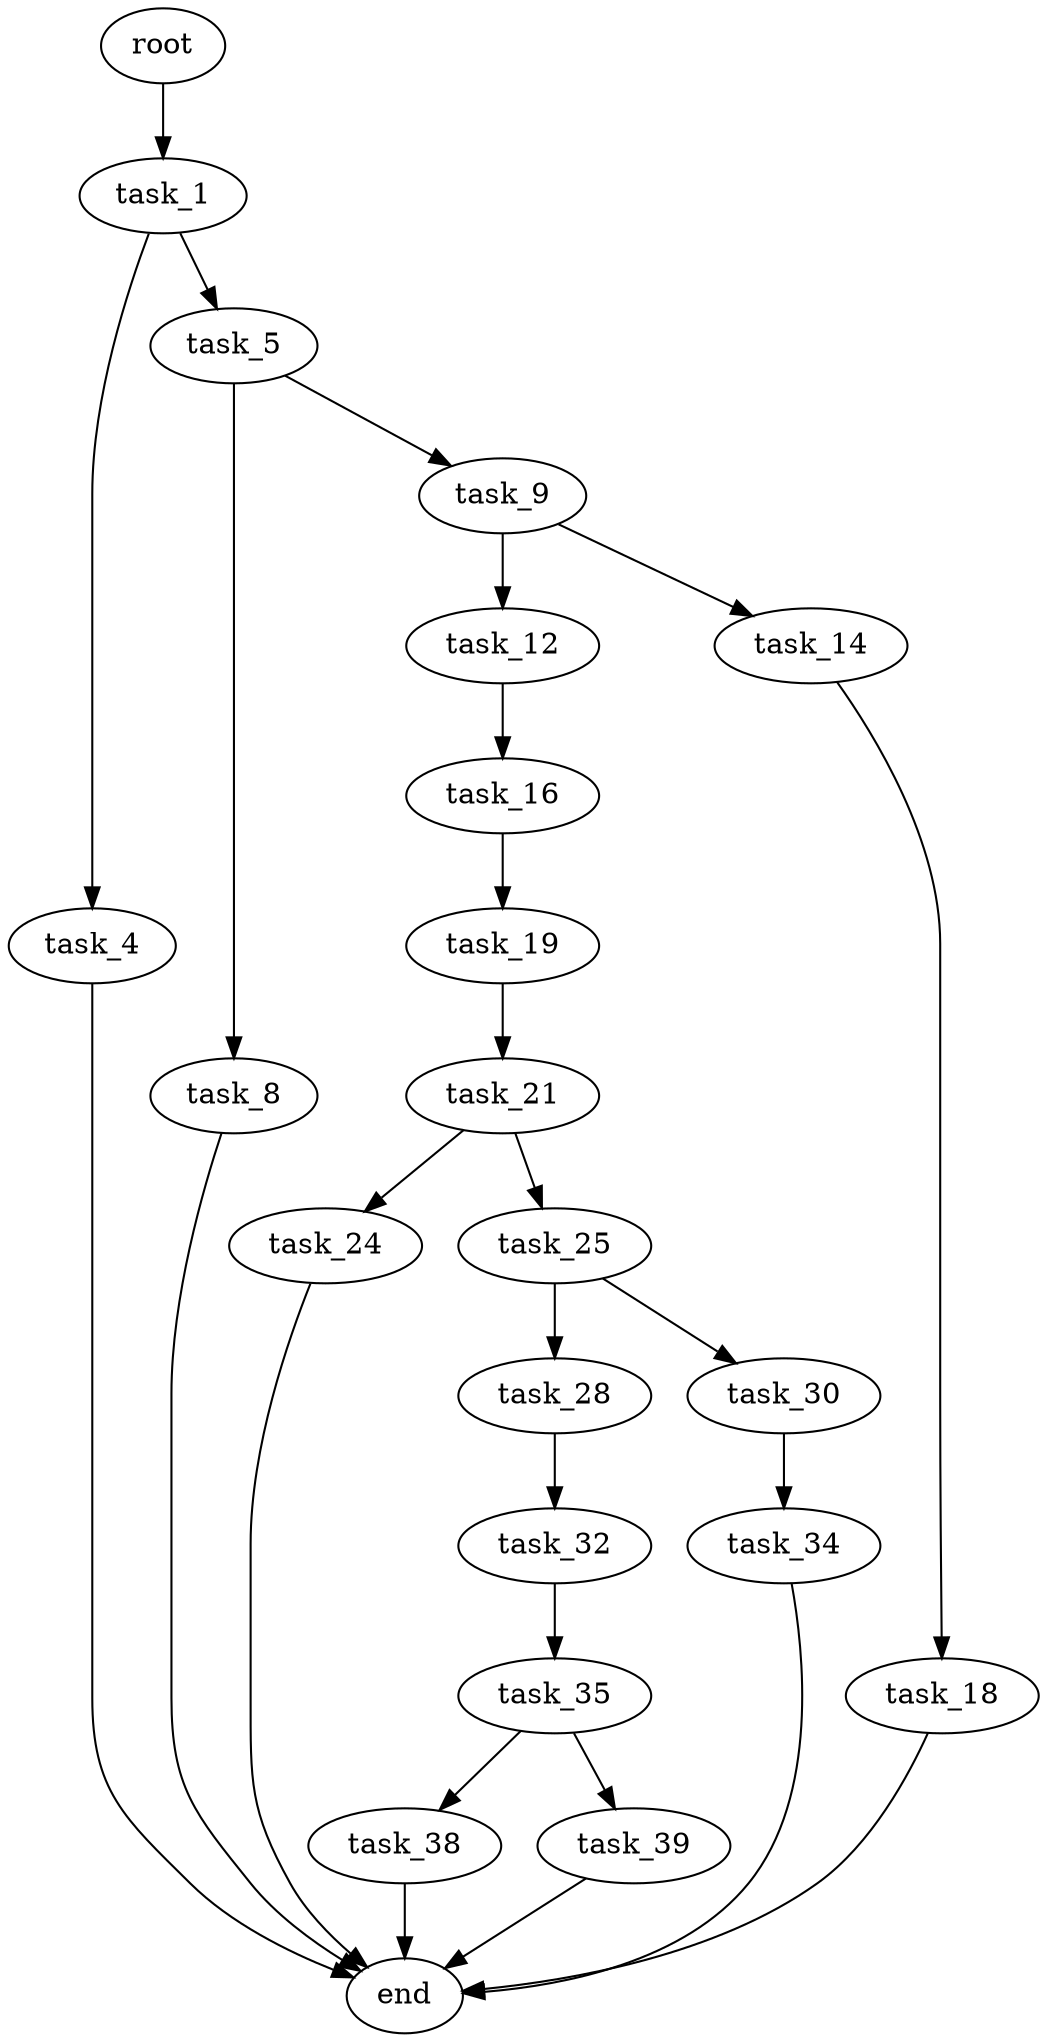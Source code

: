 digraph G {
  root [size="0.000000"];
  task_1 [size="599244537563.000000"];
  task_4 [size="31346998540.000000"];
  task_5 [size="20249855766.000000"];
  end [size="0.000000"];
  task_8 [size="782757789696.000000"];
  task_9 [size="368293445632.000000"];
  task_12 [size="1073741824000.000000"];
  task_14 [size="7393241896.000000"];
  task_16 [size="231928233984.000000"];
  task_18 [size="24876138957.000000"];
  task_19 [size="549755813888.000000"];
  task_21 [size="28865537845.000000"];
  task_24 [size="8589934592.000000"];
  task_25 [size="481443060387.000000"];
  task_28 [size="17750025068.000000"];
  task_30 [size="50861488262.000000"];
  task_32 [size="20101114388.000000"];
  task_34 [size="28991029248.000000"];
  task_35 [size="34169530944.000000"];
  task_38 [size="952845928.000000"];
  task_39 [size="549755813888.000000"];

  root -> task_1 [size="1.000000"];
  task_1 -> task_4 [size="838860800.000000"];
  task_1 -> task_5 [size="838860800.000000"];
  task_4 -> end [size="1.000000"];
  task_5 -> task_8 [size="33554432.000000"];
  task_5 -> task_9 [size="33554432.000000"];
  task_8 -> end [size="1.000000"];
  task_9 -> task_12 [size="411041792.000000"];
  task_9 -> task_14 [size="411041792.000000"];
  task_12 -> task_16 [size="838860800.000000"];
  task_14 -> task_18 [size="134217728.000000"];
  task_16 -> task_19 [size="301989888.000000"];
  task_18 -> end [size="1.000000"];
  task_19 -> task_21 [size="536870912.000000"];
  task_21 -> task_24 [size="679477248.000000"];
  task_21 -> task_25 [size="679477248.000000"];
  task_24 -> end [size="1.000000"];
  task_25 -> task_28 [size="301989888.000000"];
  task_25 -> task_30 [size="301989888.000000"];
  task_28 -> task_32 [size="33554432.000000"];
  task_30 -> task_34 [size="838860800.000000"];
  task_32 -> task_35 [size="838860800.000000"];
  task_34 -> end [size="1.000000"];
  task_35 -> task_38 [size="838860800.000000"];
  task_35 -> task_39 [size="838860800.000000"];
  task_38 -> end [size="1.000000"];
  task_39 -> end [size="1.000000"];
}

